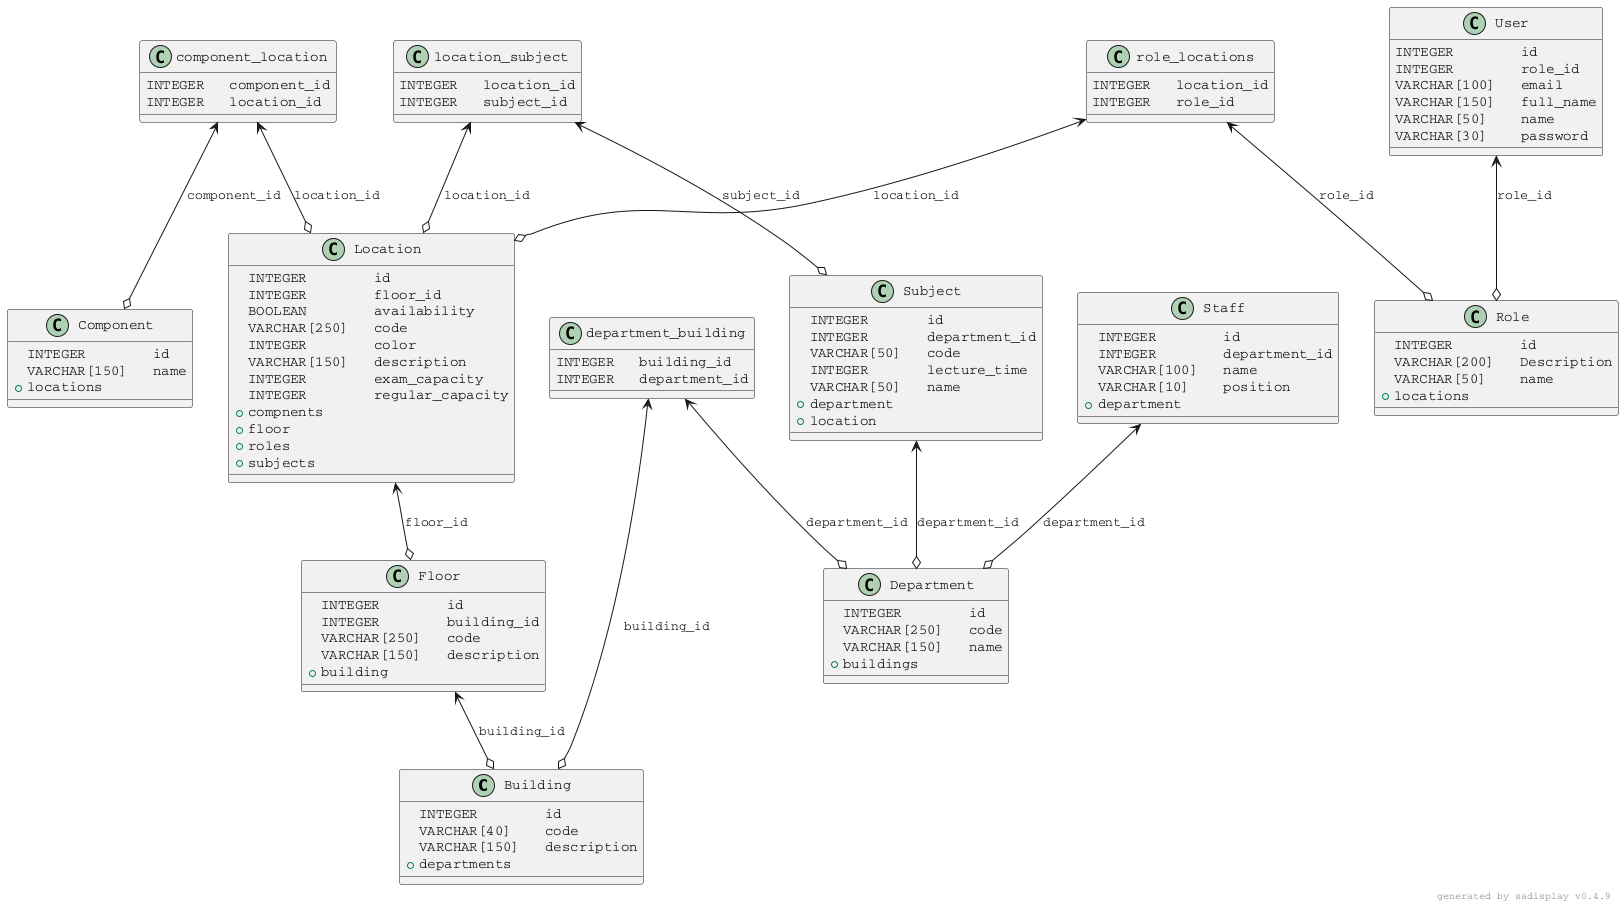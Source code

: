 @startuml

skinparam defaultFontName Courier

Class Building {
    INTEGER      ★ id         
    VARCHAR[40]  ⚪ code       
    VARCHAR[150] ⚪ description
    +            departments  
}

Class Floor {
    INTEGER      ★ id         
    INTEGER      ☆ building_id
    VARCHAR[250] ⚪ code       
    VARCHAR[150] ⚪ description
    +            building     
}

Class Location {
    INTEGER      ★ id              
    INTEGER      ☆ floor_id        
    BOOLEAN      ⚪ availability    
    VARCHAR[250] ⚪ code            
    INTEGER      ⚪ color           
    VARCHAR[150] ⚪ description     
    INTEGER      ⚪ exam_capacity   
    INTEGER      ⚪ regular_capacity
    +            compnents         
    +            floor             
    +            roles             
    +            subjects          
}

Class Component {
    INTEGER      ★ id     
    VARCHAR[150] ⚪ name   
    +            locations
}

Class component_location {
    INTEGER ☆ component_id
    INTEGER ☆ location_id 
}

Class Department {
    INTEGER      ★ id     
    VARCHAR[250] ⚪ code   
    VARCHAR[150] ⚪ name   
    +            buildings
}

Class department_building {
    INTEGER ☆ building_id  
    INTEGER ☆ department_id
}

Class Staff {
    INTEGER      ★ id           
    INTEGER      ☆ department_id
    VARCHAR[100] ⚪ name         
    VARCHAR[10]  ⚪ position     
    +            department     
}

Class Subject {
    INTEGER     ★ id           
    INTEGER     ☆ department_id
    VARCHAR[50] ⚪ code         
    INTEGER     ⚪ lecture_time 
    VARCHAR[50] ⚪ name         
    +           department     
    +           location       
}

Class location_subject {
    INTEGER ☆ location_id
    INTEGER ☆ subject_id 
}

Class User {
    INTEGER      ★ id       
    INTEGER      ☆ role_id  
    VARCHAR[100] ⚪ email    
    VARCHAR[150] ⚪ full_name
    VARCHAR[50]  ⚪ name     
    VARCHAR[30]  ⚪ password 
}

Class Role {
    INTEGER      ★ id         
    VARCHAR[200] ⚪ Description
    VARCHAR[50]  ⚪ name       
    +            locations    
}

Class role_locations {
    INTEGER ☆ location_id
    INTEGER ☆ role_id    
}

Floor <--o Building: building_id

Location <--o Floor: floor_id

component_location <--o Component: component_id

component_location <--o Location: location_id

department_building <--o Department: department_id

department_building <--o Building: building_id

Staff <--o Department: department_id

Subject <--o Department: department_id

location_subject <--o Subject: subject_id

location_subject <--o Location: location_id

User <--o Role: role_id

role_locations <--o Role: role_id

role_locations <--o Location: location_id

right footer generated by sadisplay v0.4.9

@enduml